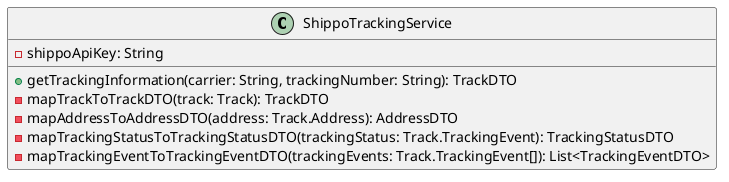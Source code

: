@startuml
class ShippoTrackingService [[java:edu.sru.cpsc.webshopping.service.shipping.ShippoTrackingService]] {
	-shippoApiKey: String
	+getTrackingInformation(carrier: String, trackingNumber: String): TrackDTO
	-mapTrackToTrackDTO(track: Track): TrackDTO
	-mapAddressToAddressDTO(address: Track.Address): AddressDTO
	-mapTrackingStatusToTrackingStatusDTO(trackingStatus: Track.TrackingEvent): TrackingStatusDTO
	-mapTrackingEventToTrackingEventDTO(trackingEvents: Track.TrackingEvent[]): List<TrackingEventDTO>
}
@enduml